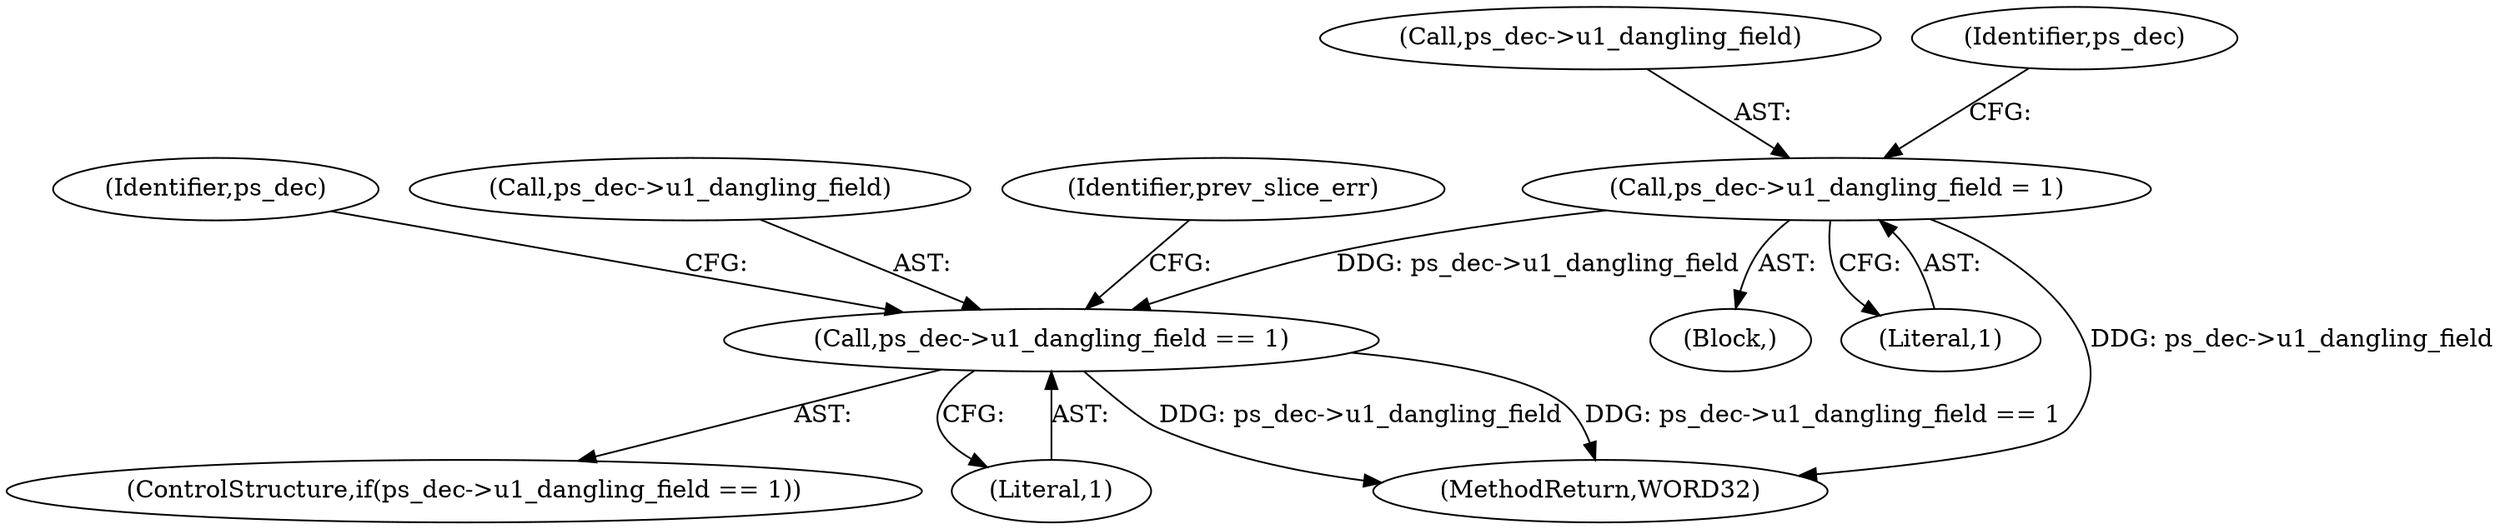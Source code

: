 digraph "0_Android_494561291a503840f385fbcd11d9bc5f4dc502b8_2@pointer" {
"1000804" [label="(Call,ps_dec->u1_dangling_field = 1)"];
"1001031" [label="(Call,ps_dec->u1_dangling_field == 1)"];
"1001031" [label="(Call,ps_dec->u1_dangling_field == 1)"];
"1000803" [label="(Block,)"];
"1000805" [label="(Call,ps_dec->u1_dangling_field)"];
"1000808" [label="(Literal,1)"];
"1001039" [label="(Identifier,ps_dec)"];
"1001030" [label="(ControlStructure,if(ps_dec->u1_dangling_field == 1))"];
"1000804" [label="(Call,ps_dec->u1_dangling_field = 1)"];
"1001035" [label="(Literal,1)"];
"1000811" [label="(Identifier,ps_dec)"];
"1001032" [label="(Call,ps_dec->u1_dangling_field)"];
"1002544" [label="(MethodReturn,WORD32)"];
"1001065" [label="(Identifier,prev_slice_err)"];
"1000804" -> "1000803"  [label="AST: "];
"1000804" -> "1000808"  [label="CFG: "];
"1000805" -> "1000804"  [label="AST: "];
"1000808" -> "1000804"  [label="AST: "];
"1000811" -> "1000804"  [label="CFG: "];
"1000804" -> "1002544"  [label="DDG: ps_dec->u1_dangling_field"];
"1000804" -> "1001031"  [label="DDG: ps_dec->u1_dangling_field"];
"1001031" -> "1001030"  [label="AST: "];
"1001031" -> "1001035"  [label="CFG: "];
"1001032" -> "1001031"  [label="AST: "];
"1001035" -> "1001031"  [label="AST: "];
"1001039" -> "1001031"  [label="CFG: "];
"1001065" -> "1001031"  [label="CFG: "];
"1001031" -> "1002544"  [label="DDG: ps_dec->u1_dangling_field"];
"1001031" -> "1002544"  [label="DDG: ps_dec->u1_dangling_field == 1"];
}
